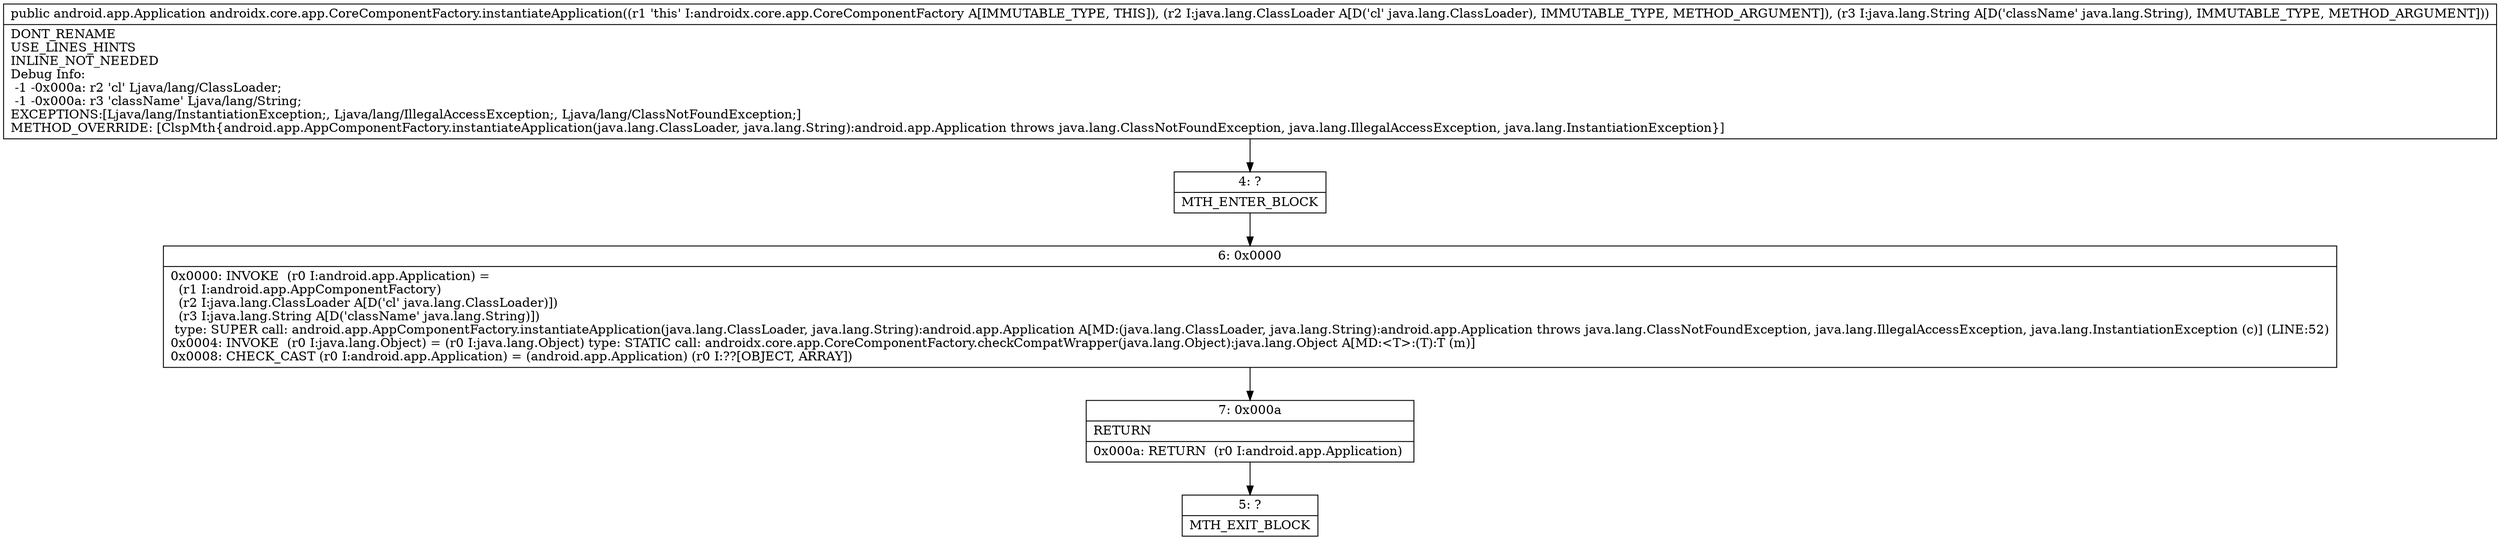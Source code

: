 digraph "CFG forandroidx.core.app.CoreComponentFactory.instantiateApplication(Ljava\/lang\/ClassLoader;Ljava\/lang\/String;)Landroid\/app\/Application;" {
Node_4 [shape=record,label="{4\:\ ?|MTH_ENTER_BLOCK\l}"];
Node_6 [shape=record,label="{6\:\ 0x0000|0x0000: INVOKE  (r0 I:android.app.Application) = \l  (r1 I:android.app.AppComponentFactory)\l  (r2 I:java.lang.ClassLoader A[D('cl' java.lang.ClassLoader)])\l  (r3 I:java.lang.String A[D('className' java.lang.String)])\l type: SUPER call: android.app.AppComponentFactory.instantiateApplication(java.lang.ClassLoader, java.lang.String):android.app.Application A[MD:(java.lang.ClassLoader, java.lang.String):android.app.Application throws java.lang.ClassNotFoundException, java.lang.IllegalAccessException, java.lang.InstantiationException (c)] (LINE:52)\l0x0004: INVOKE  (r0 I:java.lang.Object) = (r0 I:java.lang.Object) type: STATIC call: androidx.core.app.CoreComponentFactory.checkCompatWrapper(java.lang.Object):java.lang.Object A[MD:\<T\>:(T):T (m)]\l0x0008: CHECK_CAST (r0 I:android.app.Application) = (android.app.Application) (r0 I:??[OBJECT, ARRAY]) \l}"];
Node_7 [shape=record,label="{7\:\ 0x000a|RETURN\l|0x000a: RETURN  (r0 I:android.app.Application) \l}"];
Node_5 [shape=record,label="{5\:\ ?|MTH_EXIT_BLOCK\l}"];
MethodNode[shape=record,label="{public android.app.Application androidx.core.app.CoreComponentFactory.instantiateApplication((r1 'this' I:androidx.core.app.CoreComponentFactory A[IMMUTABLE_TYPE, THIS]), (r2 I:java.lang.ClassLoader A[D('cl' java.lang.ClassLoader), IMMUTABLE_TYPE, METHOD_ARGUMENT]), (r3 I:java.lang.String A[D('className' java.lang.String), IMMUTABLE_TYPE, METHOD_ARGUMENT]))  | DONT_RENAME\lUSE_LINES_HINTS\lINLINE_NOT_NEEDED\lDebug Info:\l  \-1 \-0x000a: r2 'cl' Ljava\/lang\/ClassLoader;\l  \-1 \-0x000a: r3 'className' Ljava\/lang\/String;\lEXCEPTIONS:[Ljava\/lang\/InstantiationException;, Ljava\/lang\/IllegalAccessException;, Ljava\/lang\/ClassNotFoundException;]\lMETHOD_OVERRIDE: [ClspMth\{android.app.AppComponentFactory.instantiateApplication(java.lang.ClassLoader, java.lang.String):android.app.Application throws java.lang.ClassNotFoundException, java.lang.IllegalAccessException, java.lang.InstantiationException\}]\l}"];
MethodNode -> Node_4;Node_4 -> Node_6;
Node_6 -> Node_7;
Node_7 -> Node_5;
}

